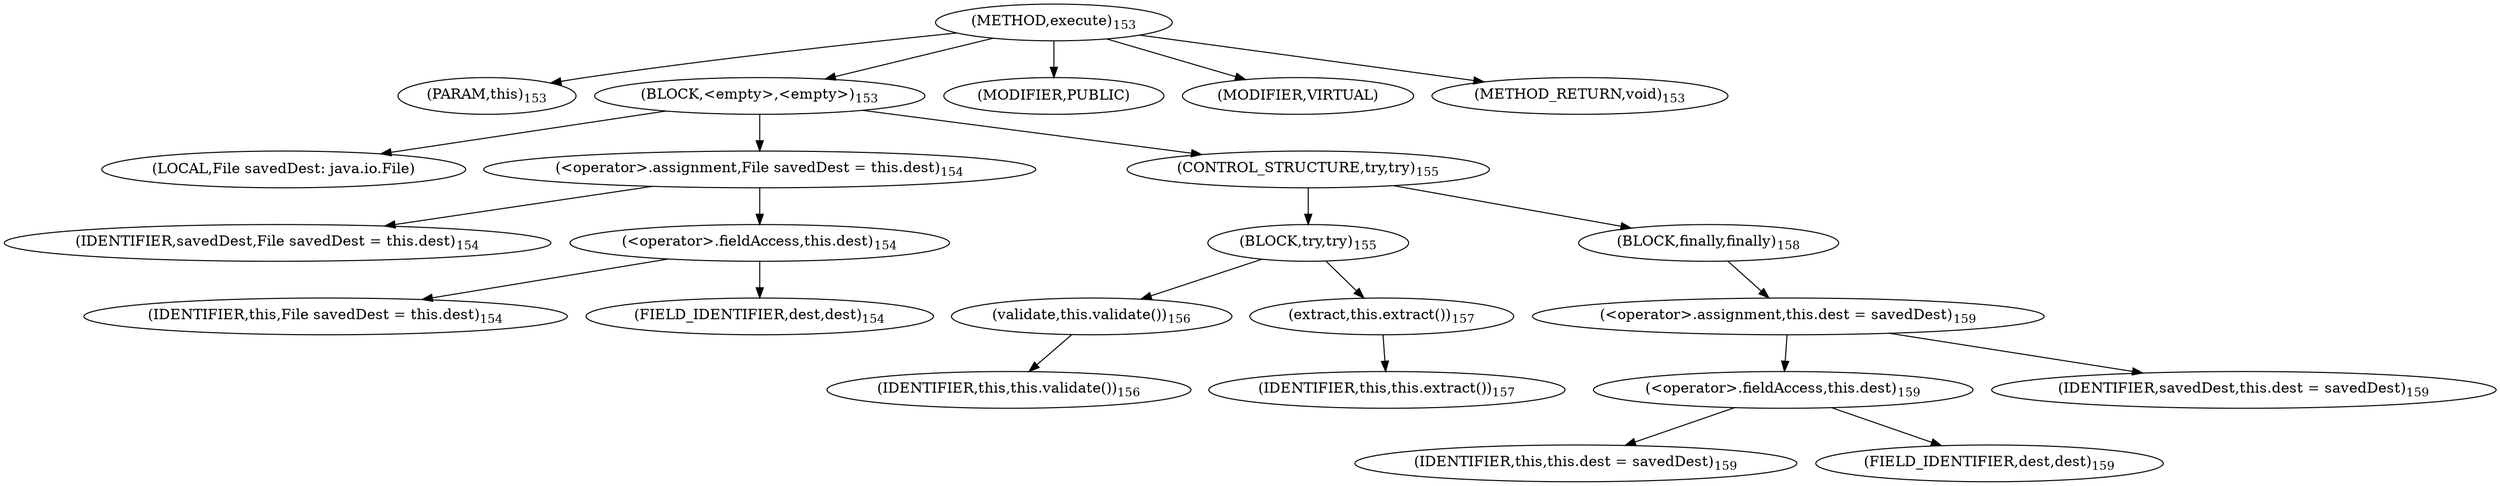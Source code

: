 digraph "execute" {  
"328" [label = <(METHOD,execute)<SUB>153</SUB>> ]
"24" [label = <(PARAM,this)<SUB>153</SUB>> ]
"329" [label = <(BLOCK,&lt;empty&gt;,&lt;empty&gt;)<SUB>153</SUB>> ]
"330" [label = <(LOCAL,File savedDest: java.io.File)> ]
"331" [label = <(&lt;operator&gt;.assignment,File savedDest = this.dest)<SUB>154</SUB>> ]
"332" [label = <(IDENTIFIER,savedDest,File savedDest = this.dest)<SUB>154</SUB>> ]
"333" [label = <(&lt;operator&gt;.fieldAccess,this.dest)<SUB>154</SUB>> ]
"334" [label = <(IDENTIFIER,this,File savedDest = this.dest)<SUB>154</SUB>> ]
"335" [label = <(FIELD_IDENTIFIER,dest,dest)<SUB>154</SUB>> ]
"336" [label = <(CONTROL_STRUCTURE,try,try)<SUB>155</SUB>> ]
"337" [label = <(BLOCK,try,try)<SUB>155</SUB>> ]
"338" [label = <(validate,this.validate())<SUB>156</SUB>> ]
"23" [label = <(IDENTIFIER,this,this.validate())<SUB>156</SUB>> ]
"339" [label = <(extract,this.extract())<SUB>157</SUB>> ]
"25" [label = <(IDENTIFIER,this,this.extract())<SUB>157</SUB>> ]
"340" [label = <(BLOCK,finally,finally)<SUB>158</SUB>> ]
"341" [label = <(&lt;operator&gt;.assignment,this.dest = savedDest)<SUB>159</SUB>> ]
"342" [label = <(&lt;operator&gt;.fieldAccess,this.dest)<SUB>159</SUB>> ]
"343" [label = <(IDENTIFIER,this,this.dest = savedDest)<SUB>159</SUB>> ]
"344" [label = <(FIELD_IDENTIFIER,dest,dest)<SUB>159</SUB>> ]
"345" [label = <(IDENTIFIER,savedDest,this.dest = savedDest)<SUB>159</SUB>> ]
"346" [label = <(MODIFIER,PUBLIC)> ]
"347" [label = <(MODIFIER,VIRTUAL)> ]
"348" [label = <(METHOD_RETURN,void)<SUB>153</SUB>> ]
  "328" -> "24" 
  "328" -> "329" 
  "328" -> "346" 
  "328" -> "347" 
  "328" -> "348" 
  "329" -> "330" 
  "329" -> "331" 
  "329" -> "336" 
  "331" -> "332" 
  "331" -> "333" 
  "333" -> "334" 
  "333" -> "335" 
  "336" -> "337" 
  "336" -> "340" 
  "337" -> "338" 
  "337" -> "339" 
  "338" -> "23" 
  "339" -> "25" 
  "340" -> "341" 
  "341" -> "342" 
  "341" -> "345" 
  "342" -> "343" 
  "342" -> "344" 
}
